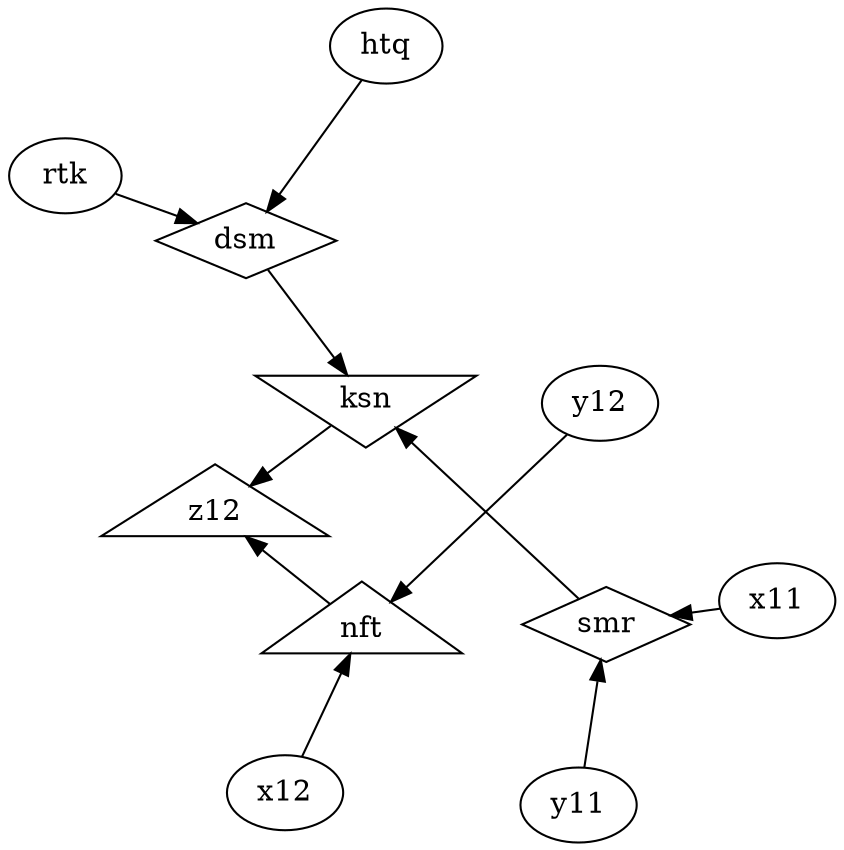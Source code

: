 digraph g1 {
  layout="fdp";
  overlap="false";
  splines="true";
  dsm [shape=diamond]
  htq -> dsm
  rtk -> dsm
  ksn [shape=invtriangle]
  smr -> ksn
  dsm -> ksn
  nft [shape=triangle]
  x12 -> nft
  y12 -> nft
  smr [shape=diamond]
  y11 -> smr
  x11 -> smr
  z12 [shape=triangle]
  ksn -> z12
  nft -> z12
}
